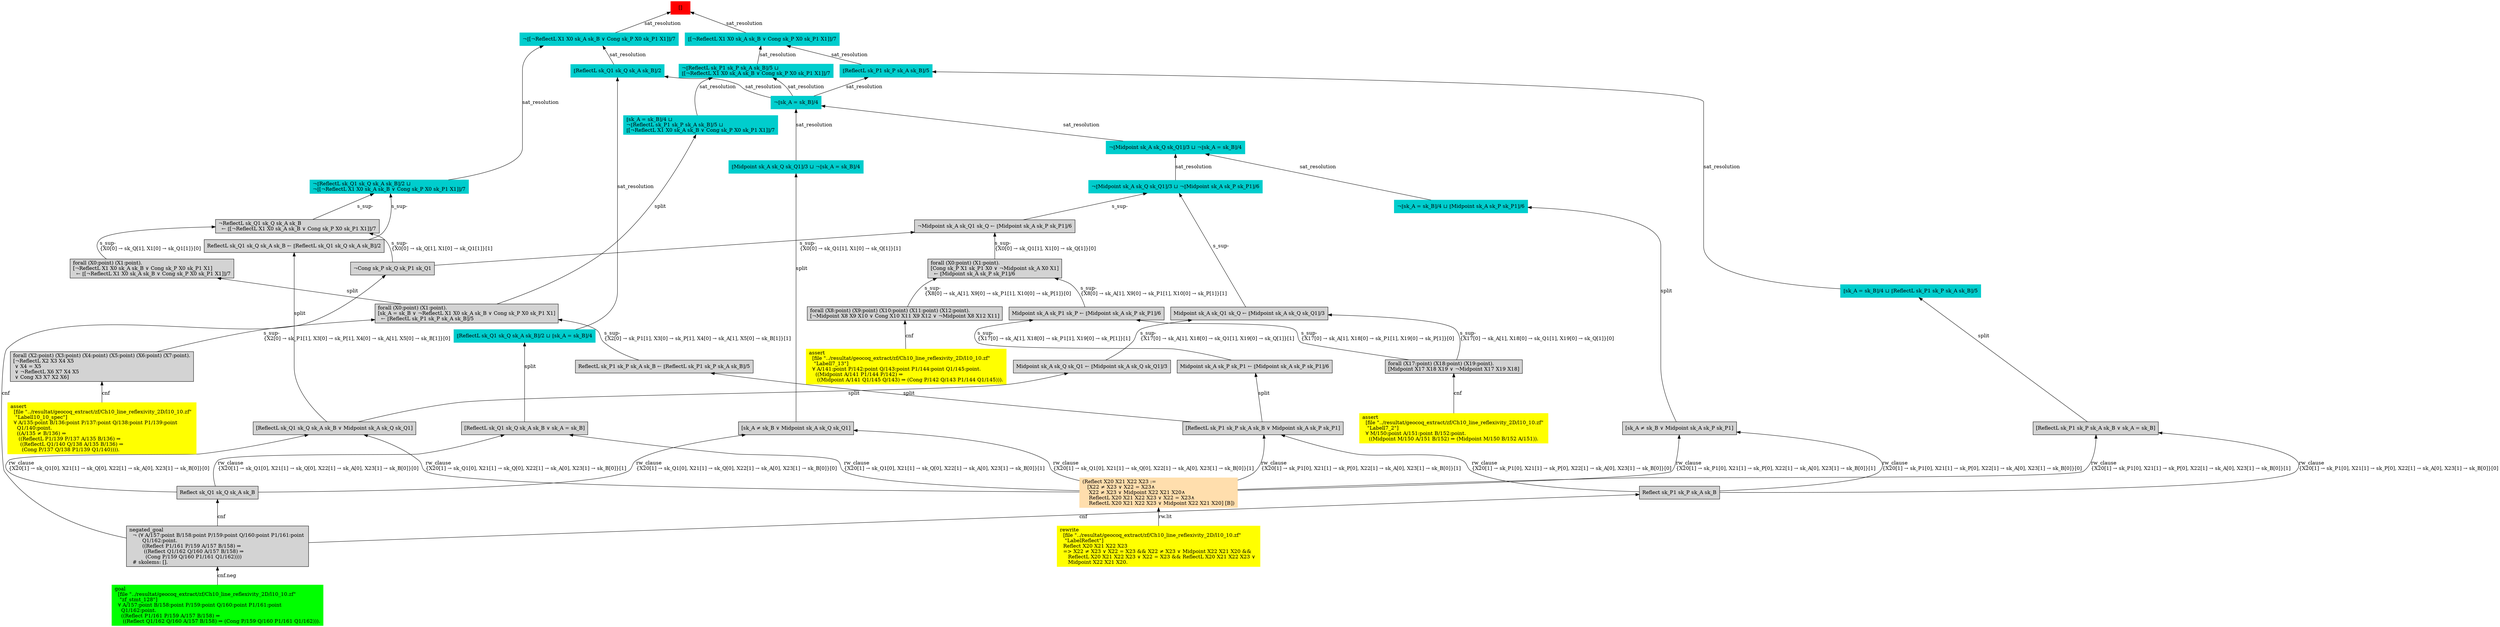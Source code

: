 digraph "unsat_graph" {
  vertex_0 [color=red, label="[]", shape=box, style=filled];
  vertex_0 -> vertex_1 [label="sat_resolution", dir="back"];
  vertex_1 [color=cyan3, shape=box, label="¬⟦[¬ReflectL X1 X0 sk_A sk_B ∨ Cong sk_P X0 sk_P1 X1]⟧/7\l", style=filled];
  vertex_1 -> vertex_2 [label="sat_resolution", dir="back"];
  vertex_2 [color=cyan3, shape=box, label="⟦ReflectL sk_Q1 sk_Q sk_A sk_B⟧/2\l", style=filled];
  vertex_2 -> vertex_3 [label="sat_resolution", dir="back"];
  vertex_3 [color=cyan3, shape=box, label="¬⟦sk_A = sk_B⟧/4\l", style=filled];
  vertex_3 -> vertex_4 [label="sat_resolution", dir="back"];
  vertex_4 [color=cyan3, shape=box, label="⟦Midpoint sk_A sk_Q sk_Q1⟧/3 ⊔ ¬⟦sk_A = sk_B⟧/4\l", style=filled];
  vertex_4 -> vertex_5 [label="split", dir="back"];
  vertex_5 [shape=box, label="[sk_A ≠ sk_B ∨ Midpoint sk_A sk_Q sk_Q1]\l", style=filled];
  vertex_5 -> vertex_6 [label="rw_clause\l\{X20[1] → sk_Q1[0], X21[1] → sk_Q[0], X22[1] → sk_A[0], X23[1] → sk_B[0]\}[1]\l", dir="back"];
  vertex_6 [color=navajowhite, shape=box, label="(Reflect X20 X21 X22 X23 :=\l   [X22 ≠ X23 ∨ X22 = X23∧\l    X22 ≠ X23 ∨ Midpoint X22 X21 X20∧\l    ReflectL X20 X21 X22 X23 ∨ X22 = X23∧\l    ReflectL X20 X21 X22 X23 ∨ Midpoint X22 X21 X20] [B])\l", style=filled];
  vertex_6 -> vertex_7 [label="rw.lit", dir="back"];
  vertex_7 [color=yellow, shape=box, label="rewrite\l  [file \"../resultat/geocoq_extract/zf/Ch10_line_reflexivity_2D/l10_10.zf\" \l   \"LabelReflect\"]\l  Reflect X20 X21 X22 X23\l  =\> X22 ≠ X23 ∨ X22 = X23 && X22 ≠ X23 ∨ Midpoint X22 X21 X20 && \l     ReflectL X20 X21 X22 X23 ∨ X22 = X23 && ReflectL X20 X21 X22 X23 ∨ \l     Midpoint X22 X21 X20.\l", style=filled];
  vertex_5 -> vertex_8 [label="rw_clause\l\{X20[1] → sk_Q1[0], X21[1] → sk_Q[0], X22[1] → sk_A[0], X23[1] → sk_B[0]\}[0]\l", dir="back"];
  vertex_8 [shape=box, label="Reflect sk_Q1 sk_Q sk_A sk_B\l", style=filled];
  vertex_8 -> vertex_9 [label="cnf", dir="back"];
  vertex_9 [shape=box, label="negated_goal\l  ¬ (∀ A/157:point B/158:point P/159:point Q/160:point P1/161:point \l        Q1/162:point.\l        ((Reflect P1/161 P/159 A/157 B/158) ⇒\l         ((Reflect Q1/162 Q/160 A/157 B/158) ⇒\l          (Cong P/159 Q/160 P1/161 Q1/162))))\l  # skolems: [].\l", style=filled];
  vertex_9 -> vertex_10 [label="cnf.neg", dir="back"];
  vertex_10 [color=green, shape=box, label="goal\l  [file \"../resultat/geocoq_extract/zf/Ch10_line_reflexivity_2D/l10_10.zf\" \l   \"zf_stmt_128\"]\l  ∀ A/157:point B/158:point P/159:point Q/160:point P1/161:point \l    Q1/162:point.\l    ((Reflect P1/161 P/159 A/157 B/158) ⇒\l     ((Reflect Q1/162 Q/160 A/157 B/158) ⇒ (Cong P/159 Q/160 P1/161 Q1/162))).\l", style=filled];
  vertex_3 -> vertex_11 [label="sat_resolution", dir="back"];
  vertex_11 [color=cyan3, shape=box, label="¬⟦Midpoint sk_A sk_Q sk_Q1⟧/3 ⊔ ¬⟦sk_A = sk_B⟧/4\l", style=filled];
  vertex_11 -> vertex_12 [label="sat_resolution", dir="back"];
  vertex_12 [color=cyan3, shape=box, label="¬⟦sk_A = sk_B⟧/4 ⊔ ⟦Midpoint sk_A sk_P sk_P1⟧/6\l", style=filled];
  vertex_12 -> vertex_13 [label="split", dir="back"];
  vertex_13 [shape=box, label="[sk_A ≠ sk_B ∨ Midpoint sk_A sk_P sk_P1]\l", style=filled];
  vertex_13 -> vertex_6 [label="rw_clause\l\{X20[1] → sk_P1[0], X21[1] → sk_P[0], X22[1] → sk_A[0], X23[1] → sk_B[0]\}[1]\l", dir="back"];
  vertex_13 -> vertex_14 [label="rw_clause\l\{X20[1] → sk_P1[0], X21[1] → sk_P[0], X22[1] → sk_A[0], X23[1] → sk_B[0]\}[0]\l", dir="back"];
  vertex_14 [shape=box, label="Reflect sk_P1 sk_P sk_A sk_B\l", style=filled];
  vertex_14 -> vertex_9 [label="cnf", dir="back"];
  vertex_11 -> vertex_15 [label="sat_resolution", dir="back"];
  vertex_15 [color=cyan3, shape=box, label="¬⟦Midpoint sk_A sk_Q sk_Q1⟧/3 ⊔ ¬⟦Midpoint sk_A sk_P sk_P1⟧/6\l", style=filled];
  vertex_15 -> vertex_16 [label="s_sup-\l", dir="back"];
  vertex_16 [shape=box, label="¬Midpoint sk_A sk_Q1 sk_Q ← ⟦Midpoint sk_A sk_P sk_P1⟧/6\l", style=filled];
  vertex_16 -> vertex_17 [label="s_sup-\l\{X0[0] → sk_Q1[1], X1[0] → sk_Q[1]\}[1]\l", dir="back"];
  vertex_17 [shape=box, label="¬Cong sk_P sk_Q sk_P1 sk_Q1\l", style=filled];
  vertex_17 -> vertex_9 [label="cnf", dir="back"];
  vertex_16 -> vertex_18 [label="s_sup-\l\{X0[0] → sk_Q1[1], X1[0] → sk_Q[1]\}[0]\l", dir="back"];
  vertex_18 [shape=box, label="forall (X0:point) (X1:point).\l[Cong sk_P X1 sk_P1 X0 ∨ ¬Midpoint sk_A X0 X1]\l  ← ⟦Midpoint sk_A sk_P sk_P1⟧/6\l", style=filled];
  vertex_18 -> vertex_19 [label="s_sup-\l\{X8[0] → sk_A[1], X9[0] → sk_P1[1], X10[0] → sk_P[1]\}[0]\l", dir="back"];
  vertex_19 [shape=box, label="forall (X8:point) (X9:point) (X10:point) (X11:point) (X12:point).\l[¬Midpoint X8 X9 X10 ∨ Cong X10 X11 X9 X12 ∨ ¬Midpoint X8 X12 X11]\l", style=filled];
  vertex_19 -> vertex_20 [label="cnf", dir="back"];
  vertex_20 [color=yellow, shape=box, label="assert\l  [file \"../resultat/geocoq_extract/zf/Ch10_line_reflexivity_2D/l10_10.zf\" \l   \"Labell7_13\"]\l  ∀ A/141:point P/142:point Q/143:point P1/144:point Q1/145:point.\l    ((Midpoint A/141 P1/144 P/142) ⇒\l     ((Midpoint A/141 Q1/145 Q/143) ⇒ (Cong P/142 Q/143 P1/144 Q1/145))).\l", style=filled];
  vertex_18 -> vertex_21 [label="s_sup-\l\{X8[0] → sk_A[1], X9[0] → sk_P1[1], X10[0] → sk_P[1]\}[1]\l", dir="back"];
  vertex_21 [shape=box, label="Midpoint sk_A sk_P1 sk_P ← ⟦Midpoint sk_A sk_P sk_P1⟧/6\l", style=filled];
  vertex_21 -> vertex_22 [label="s_sup-\l\{X17[0] → sk_A[1], X18[0] → sk_P1[1], X19[0] → sk_P[1]\}[0]\l", dir="back"];
  vertex_22 [shape=box, label="forall (X17:point) (X18:point) (X19:point).\l[Midpoint X17 X18 X19 ∨ ¬Midpoint X17 X19 X18]\l", style=filled];
  vertex_22 -> vertex_23 [label="cnf", dir="back"];
  vertex_23 [color=yellow, shape=box, label="assert\l  [file \"../resultat/geocoq_extract/zf/Ch10_line_reflexivity_2D/l10_10.zf\" \l   \"Labell7_2\"]\l  ∀ M/150:point A/151:point B/152:point.\l    ((Midpoint M/150 A/151 B/152) ⇒ (Midpoint M/150 B/152 A/151)).\l", style=filled];
  vertex_21 -> vertex_24 [label="s_sup-\l\{X17[0] → sk_A[1], X18[0] → sk_P1[1], X19[0] → sk_P[1]\}[1]\l", dir="back"];
  vertex_24 [shape=box, label="Midpoint sk_A sk_P sk_P1 ← ⟦Midpoint sk_A sk_P sk_P1⟧/6\l", style=filled];
  vertex_24 -> vertex_25 [label="split", dir="back"];
  vertex_25 [shape=box, label="[ReflectL sk_P1 sk_P sk_A sk_B ∨ Midpoint sk_A sk_P sk_P1]\l", style=filled];
  vertex_25 -> vertex_6 [label="rw_clause\l\{X20[1] → sk_P1[0], X21[1] → sk_P[0], X22[1] → sk_A[0], X23[1] → sk_B[0]\}[1]\l", dir="back"];
  vertex_25 -> vertex_14 [label="rw_clause\l\{X20[1] → sk_P1[0], X21[1] → sk_P[0], X22[1] → sk_A[0], X23[1] → sk_B[0]\}[0]\l", dir="back"];
  vertex_15 -> vertex_26 [label="s_sup-\l", dir="back"];
  vertex_26 [shape=box, label="Midpoint sk_A sk_Q1 sk_Q ← ⟦Midpoint sk_A sk_Q sk_Q1⟧/3\l", style=filled];
  vertex_26 -> vertex_22 [label="s_sup-\l\{X17[0] → sk_A[1], X18[0] → sk_Q1[1], X19[0] → sk_Q[1]\}[0]\l", dir="back"];
  vertex_26 -> vertex_27 [label="s_sup-\l\{X17[0] → sk_A[1], X18[0] → sk_Q1[1], X19[0] → sk_Q[1]\}[1]\l", dir="back"];
  vertex_27 [shape=box, label="Midpoint sk_A sk_Q sk_Q1 ← ⟦Midpoint sk_A sk_Q sk_Q1⟧/3\l", style=filled];
  vertex_27 -> vertex_28 [label="split", dir="back"];
  vertex_28 [shape=box, label="[ReflectL sk_Q1 sk_Q sk_A sk_B ∨ Midpoint sk_A sk_Q sk_Q1]\l", style=filled];
  vertex_28 -> vertex_6 [label="rw_clause\l\{X20[1] → sk_Q1[0], X21[1] → sk_Q[0], X22[1] → sk_A[0], X23[1] → sk_B[0]\}[1]\l", dir="back"];
  vertex_28 -> vertex_8 [label="rw_clause\l\{X20[1] → sk_Q1[0], X21[1] → sk_Q[0], X22[1] → sk_A[0], X23[1] → sk_B[0]\}[0]\l", dir="back"];
  vertex_2 -> vertex_29 [label="sat_resolution", dir="back"];
  vertex_29 [color=cyan3, shape=box, label="⟦ReflectL sk_Q1 sk_Q sk_A sk_B⟧/2 ⊔ ⟦sk_A = sk_B⟧/4\l", style=filled];
  vertex_29 -> vertex_30 [label="split", dir="back"];
  vertex_30 [shape=box, label="[ReflectL sk_Q1 sk_Q sk_A sk_B ∨ sk_A = sk_B]\l", style=filled];
  vertex_30 -> vertex_6 [label="rw_clause\l\{X20[1] → sk_Q1[0], X21[1] → sk_Q[0], X22[1] → sk_A[0], X23[1] → sk_B[0]\}[1]\l", dir="back"];
  vertex_30 -> vertex_8 [label="rw_clause\l\{X20[1] → sk_Q1[0], X21[1] → sk_Q[0], X22[1] → sk_A[0], X23[1] → sk_B[0]\}[0]\l", dir="back"];
  vertex_1 -> vertex_31 [label="sat_resolution", dir="back"];
  vertex_31 [color=cyan3, shape=box, label="¬⟦ReflectL sk_Q1 sk_Q sk_A sk_B⟧/2 ⊔ \l¬⟦[¬ReflectL X1 X0 sk_A sk_B ∨ Cong sk_P X0 sk_P1 X1]⟧/7\l", style=filled];
  vertex_31 -> vertex_32 [label="s_sup-\l", dir="back"];
  vertex_32 [shape=box, label="¬ReflectL sk_Q1 sk_Q sk_A sk_B\l  ← ⟦[¬ReflectL X1 X0 sk_A sk_B ∨ Cong sk_P X0 sk_P1 X1]⟧/7\l", style=filled];
  vertex_32 -> vertex_17 [label="s_sup-\l\{X0[0] → sk_Q[1], X1[0] → sk_Q1[1]\}[1]\l", dir="back"];
  vertex_32 -> vertex_33 [label="s_sup-\l\{X0[0] → sk_Q[1], X1[0] → sk_Q1[1]\}[0]\l", dir="back"];
  vertex_33 [shape=box, label="forall (X0:point) (X1:point).\l[¬ReflectL X1 X0 sk_A sk_B ∨ Cong sk_P X0 sk_P1 X1]\l  ← ⟦[¬ReflectL X1 X0 sk_A sk_B ∨ Cong sk_P X0 sk_P1 X1]⟧/7\l", style=filled];
  vertex_33 -> vertex_34 [label="split", dir="back"];
  vertex_34 [shape=box, label="forall (X0:point) (X1:point).\l[sk_A = sk_B ∨ ¬ReflectL X1 X0 sk_A sk_B ∨ Cong sk_P X0 sk_P1 X1]\l  ← ⟦ReflectL sk_P1 sk_P sk_A sk_B⟧/5\l", style=filled];
  vertex_34 -> vertex_35 [label="s_sup-\l\{X2[0] → sk_P1[1], X3[0] → sk_P[1], X4[0] → sk_A[1], X5[0] → sk_B[1]\}[0]\l", dir="back"];
  vertex_35 [shape=box, label="forall (X2:point) (X3:point) (X4:point) (X5:point) (X6:point) (X7:point).\l[¬ReflectL X2 X3 X4 X5\l ∨ X4 = X5\l ∨ ¬ReflectL X6 X7 X4 X5\l ∨ Cong X3 X7 X2 X6]\l", style=filled];
  vertex_35 -> vertex_36 [label="cnf", dir="back"];
  vertex_36 [color=yellow, shape=box, label="assert\l  [file \"../resultat/geocoq_extract/zf/Ch10_line_reflexivity_2D/l10_10.zf\" \l   \"Labell10_10_spec\"]\l  ∀ A/135:point B/136:point P/137:point Q/138:point P1/139:point \l    Q1/140:point.\l    ((A/135 ≠ B/136) ⇒\l     ((ReflectL P1/139 P/137 A/135 B/136) ⇒\l      ((ReflectL Q1/140 Q/138 A/135 B/136) ⇒\l       (Cong P/137 Q/138 P1/139 Q1/140)))).\l", style=filled];
  vertex_34 -> vertex_37 [label="s_sup-\l\{X2[0] → sk_P1[1], X3[0] → sk_P[1], X4[0] → sk_A[1], X5[0] → sk_B[1]\}[1]\l", dir="back"];
  vertex_37 [shape=box, label="ReflectL sk_P1 sk_P sk_A sk_B ← ⟦ReflectL sk_P1 sk_P sk_A sk_B⟧/5\l", style=filled];
  vertex_37 -> vertex_25 [label="split", dir="back"];
  vertex_31 -> vertex_38 [label="s_sup-\l", dir="back"];
  vertex_38 [shape=box, label="ReflectL sk_Q1 sk_Q sk_A sk_B ← ⟦ReflectL sk_Q1 sk_Q sk_A sk_B⟧/2\l", style=filled];
  vertex_38 -> vertex_28 [label="split", dir="back"];
  vertex_0 -> vertex_39 [label="sat_resolution", dir="back"];
  vertex_39 [color=cyan3, shape=box, label="⟦[¬ReflectL X1 X0 sk_A sk_B ∨ Cong sk_P X0 sk_P1 X1]⟧/7\l", style=filled];
  vertex_39 -> vertex_40 [label="sat_resolution", dir="back"];
  vertex_40 [color=cyan3, shape=box, label="⟦ReflectL sk_P1 sk_P sk_A sk_B⟧/5\l", style=filled];
  vertex_40 -> vertex_3 [label="sat_resolution", dir="back"];
  vertex_40 -> vertex_41 [label="sat_resolution", dir="back"];
  vertex_41 [color=cyan3, shape=box, label="⟦sk_A = sk_B⟧/4 ⊔ ⟦ReflectL sk_P1 sk_P sk_A sk_B⟧/5\l", style=filled];
  vertex_41 -> vertex_42 [label="split", dir="back"];
  vertex_42 [shape=box, label="[ReflectL sk_P1 sk_P sk_A sk_B ∨ sk_A = sk_B]\l", style=filled];
  vertex_42 -> vertex_6 [label="rw_clause\l\{X20[1] → sk_P1[0], X21[1] → sk_P[0], X22[1] → sk_A[0], X23[1] → sk_B[0]\}[1]\l", dir="back"];
  vertex_42 -> vertex_14 [label="rw_clause\l\{X20[1] → sk_P1[0], X21[1] → sk_P[0], X22[1] → sk_A[0], X23[1] → sk_B[0]\}[0]\l", dir="back"];
  vertex_39 -> vertex_43 [label="sat_resolution", dir="back"];
  vertex_43 [color=cyan3, shape=box, label="¬⟦ReflectL sk_P1 sk_P sk_A sk_B⟧/5 ⊔ \l⟦[¬ReflectL X1 X0 sk_A sk_B ∨ Cong sk_P X0 sk_P1 X1]⟧/7\l", style=filled];
  vertex_43 -> vertex_3 [label="sat_resolution", dir="back"];
  vertex_43 -> vertex_44 [label="sat_resolution", dir="back"];
  vertex_44 [color=cyan3, shape=box, label="⟦sk_A = sk_B⟧/4 ⊔ \l¬⟦ReflectL sk_P1 sk_P sk_A sk_B⟧/5 ⊔ \l⟦[¬ReflectL X1 X0 sk_A sk_B ∨ Cong sk_P X0 sk_P1 X1]⟧/7\l", style=filled];
  vertex_44 -> vertex_34 [label="split", dir="back"];
  }


